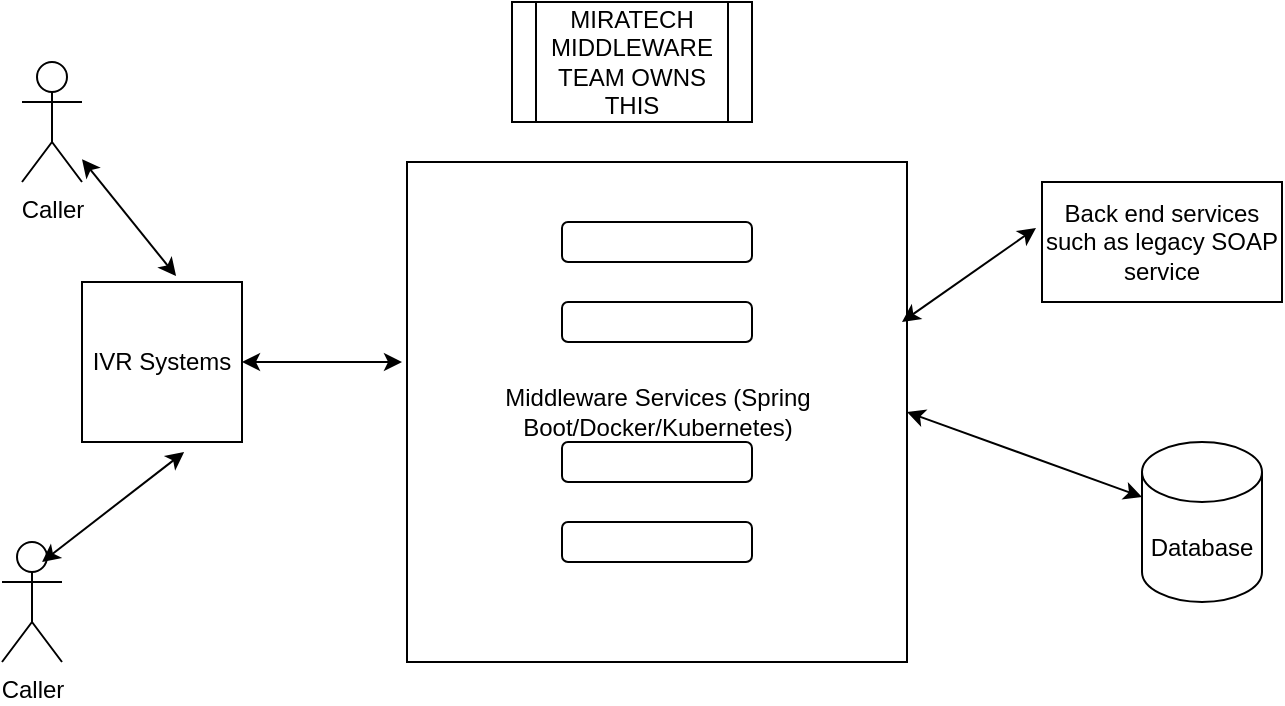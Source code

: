 <mxfile version="21.0.2" type="github">
  <diagram name="Page-1" id="l-FEgSQEtb5y5zVLfHLs">
    <mxGraphModel dx="794" dy="390" grid="1" gridSize="10" guides="1" tooltips="1" connect="1" arrows="1" fold="1" page="1" pageScale="1" pageWidth="850" pageHeight="1100" math="0" shadow="0">
      <root>
        <mxCell id="0" />
        <mxCell id="1" parent="0" />
        <mxCell id="m_QjOIqGxegdPOi5LpQa-1" value="Middleware Services (Spring Boot/Docker/Kubernetes)" style="whiteSpace=wrap;html=1;aspect=fixed;" vertex="1" parent="1">
          <mxGeometry x="262.5" y="100" width="250" height="250" as="geometry" />
        </mxCell>
        <mxCell id="m_QjOIqGxegdPOi5LpQa-2" value="" style="rounded=1;whiteSpace=wrap;html=1;" vertex="1" parent="1">
          <mxGeometry x="340" y="130" width="95" height="20" as="geometry" />
        </mxCell>
        <mxCell id="m_QjOIqGxegdPOi5LpQa-3" value="" style="rounded=1;whiteSpace=wrap;html=1;" vertex="1" parent="1">
          <mxGeometry x="340" y="280" width="95" height="20" as="geometry" />
        </mxCell>
        <mxCell id="m_QjOIqGxegdPOi5LpQa-4" value="" style="rounded=1;whiteSpace=wrap;html=1;" vertex="1" parent="1">
          <mxGeometry x="340" y="170" width="95" height="20" as="geometry" />
        </mxCell>
        <mxCell id="m_QjOIqGxegdPOi5LpQa-5" value="" style="rounded=1;whiteSpace=wrap;html=1;" vertex="1" parent="1">
          <mxGeometry x="340" y="240" width="95" height="20" as="geometry" />
        </mxCell>
        <mxCell id="m_QjOIqGxegdPOi5LpQa-9" value="Back end services such as legacy SOAP service" style="rounded=0;whiteSpace=wrap;html=1;" vertex="1" parent="1">
          <mxGeometry x="580" y="110" width="120" height="60" as="geometry" />
        </mxCell>
        <mxCell id="m_QjOIqGxegdPOi5LpQa-10" value="Database" style="shape=cylinder3;whiteSpace=wrap;html=1;boundedLbl=1;backgroundOutline=1;size=15;" vertex="1" parent="1">
          <mxGeometry x="630" y="240" width="60" height="80" as="geometry" />
        </mxCell>
        <mxCell id="m_QjOIqGxegdPOi5LpQa-12" value="" style="endArrow=classic;startArrow=classic;html=1;rounded=0;entryX=-0.025;entryY=0.383;entryDx=0;entryDy=0;entryPerimeter=0;" edge="1" parent="1" target="m_QjOIqGxegdPOi5LpQa-9">
          <mxGeometry width="50" height="50" relative="1" as="geometry">
            <mxPoint x="510" y="180" as="sourcePoint" />
            <mxPoint x="560" y="130" as="targetPoint" />
          </mxGeometry>
        </mxCell>
        <mxCell id="m_QjOIqGxegdPOi5LpQa-13" value="" style="endArrow=classic;startArrow=classic;html=1;rounded=0;entryX=0;entryY=0;entryDx=0;entryDy=27.5;entryPerimeter=0;exitX=1;exitY=0.5;exitDx=0;exitDy=0;" edge="1" parent="1" source="m_QjOIqGxegdPOi5LpQa-1" target="m_QjOIqGxegdPOi5LpQa-10">
          <mxGeometry width="50" height="50" relative="1" as="geometry">
            <mxPoint x="520" y="190" as="sourcePoint" />
            <mxPoint x="587" y="143" as="targetPoint" />
          </mxGeometry>
        </mxCell>
        <mxCell id="m_QjOIqGxegdPOi5LpQa-14" value="IVR Systems" style="whiteSpace=wrap;html=1;aspect=fixed;" vertex="1" parent="1">
          <mxGeometry x="100" y="160" width="80" height="80" as="geometry" />
        </mxCell>
        <mxCell id="m_QjOIqGxegdPOi5LpQa-15" value="Caller" style="shape=umlActor;verticalLabelPosition=bottom;verticalAlign=top;html=1;outlineConnect=0;" vertex="1" parent="1">
          <mxGeometry x="70" y="50" width="30" height="60" as="geometry" />
        </mxCell>
        <mxCell id="m_QjOIqGxegdPOi5LpQa-16" value="" style="endArrow=classic;startArrow=classic;html=1;rounded=0;entryX=0.588;entryY=-0.037;entryDx=0;entryDy=0;entryPerimeter=0;" edge="1" parent="1" source="m_QjOIqGxegdPOi5LpQa-15" target="m_QjOIqGxegdPOi5LpQa-14">
          <mxGeometry width="50" height="50" relative="1" as="geometry">
            <mxPoint x="70" y="140" as="sourcePoint" />
            <mxPoint x="140" y="130" as="targetPoint" />
          </mxGeometry>
        </mxCell>
        <mxCell id="m_QjOIqGxegdPOi5LpQa-18" value="Caller" style="shape=umlActor;verticalLabelPosition=bottom;verticalAlign=top;html=1;outlineConnect=0;" vertex="1" parent="1">
          <mxGeometry x="60" y="290" width="30" height="60" as="geometry" />
        </mxCell>
        <mxCell id="m_QjOIqGxegdPOi5LpQa-20" value="" style="endArrow=classic;startArrow=classic;html=1;rounded=0;entryX=0.638;entryY=1.063;entryDx=0;entryDy=0;entryPerimeter=0;" edge="1" parent="1" target="m_QjOIqGxegdPOi5LpQa-14">
          <mxGeometry width="50" height="50" relative="1" as="geometry">
            <mxPoint x="80" y="300" as="sourcePoint" />
            <mxPoint x="127" y="358" as="targetPoint" />
          </mxGeometry>
        </mxCell>
        <mxCell id="m_QjOIqGxegdPOi5LpQa-21" value="" style="endArrow=classic;startArrow=classic;html=1;rounded=0;exitX=1;exitY=0.5;exitDx=0;exitDy=0;" edge="1" parent="1" source="m_QjOIqGxegdPOi5LpQa-14">
          <mxGeometry width="50" height="50" relative="1" as="geometry">
            <mxPoint x="180" y="210" as="sourcePoint" />
            <mxPoint x="260" y="200" as="targetPoint" />
          </mxGeometry>
        </mxCell>
        <mxCell id="m_QjOIqGxegdPOi5LpQa-22" value="MIRATECH MIDDLEWARE TEAM OWNS THIS " style="shape=process;whiteSpace=wrap;html=1;backgroundOutline=1;" vertex="1" parent="1">
          <mxGeometry x="315" y="20" width="120" height="60" as="geometry" />
        </mxCell>
      </root>
    </mxGraphModel>
  </diagram>
</mxfile>
